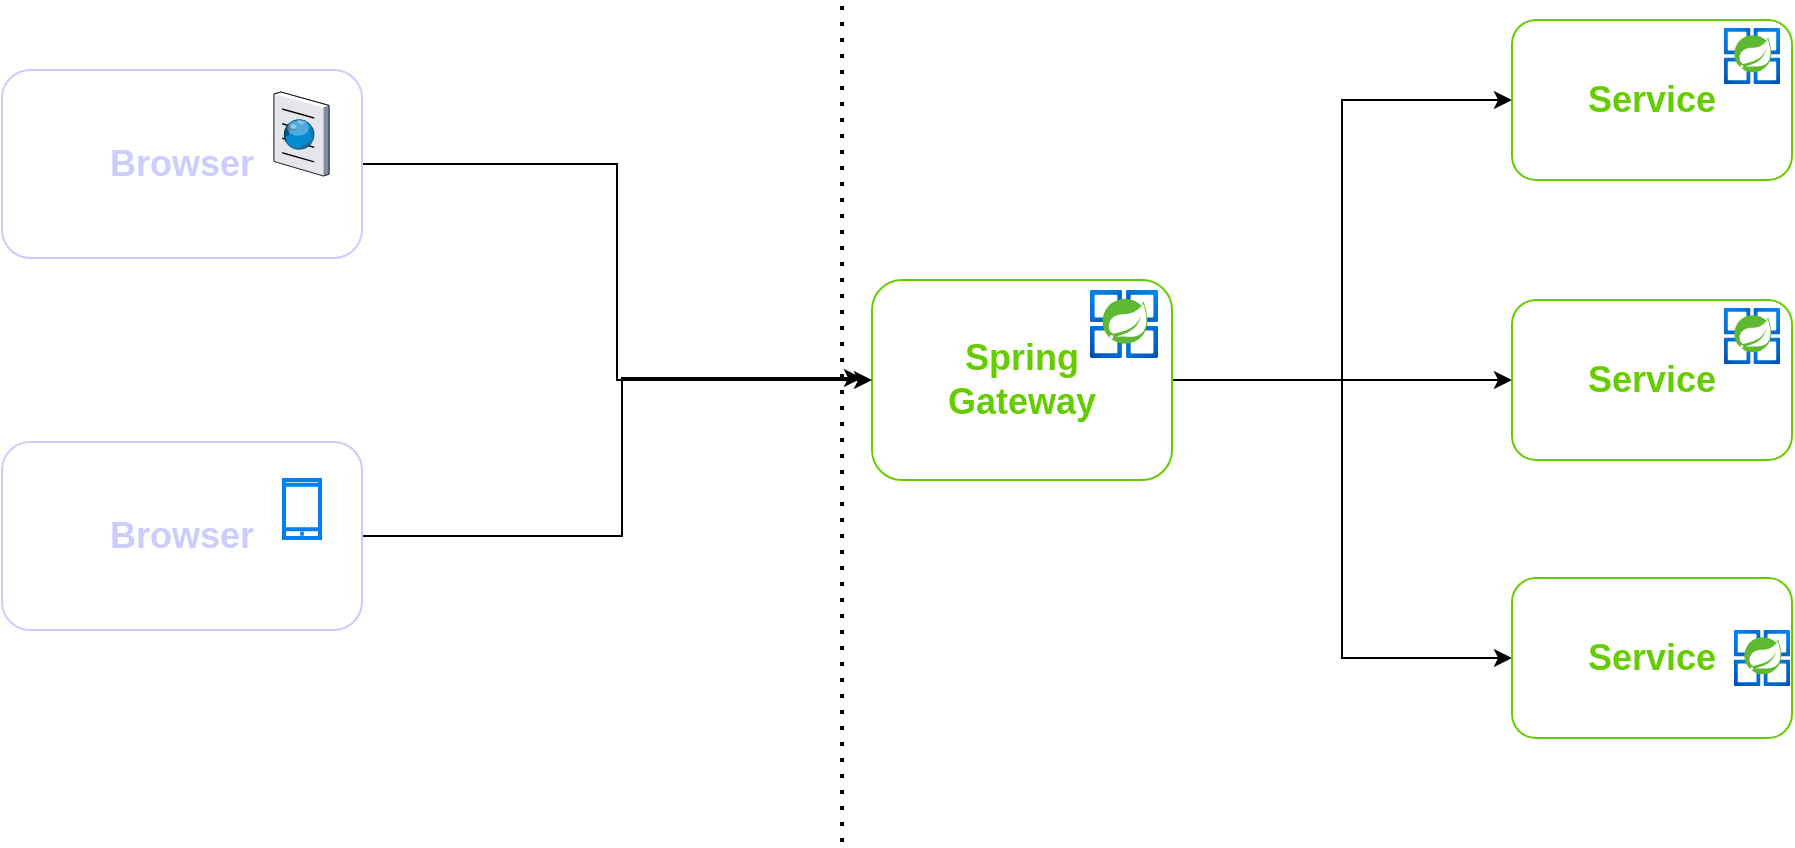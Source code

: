 <mxfile version="24.6.1" type="device">
  <diagram name="Página-1" id="Y6lVWvlvIXHhv1UZmIsb">
    <mxGraphModel dx="1105" dy="654" grid="1" gridSize="10" guides="1" tooltips="1" connect="1" arrows="1" fold="1" page="1" pageScale="1" pageWidth="1169" pageHeight="1654" math="0" shadow="0">
      <root>
        <mxCell id="0" />
        <mxCell id="1" parent="0" />
        <mxCell id="7e8oDPhd70WocuHZ76GW-13" style="edgeStyle=orthogonalEdgeStyle;rounded=0;orthogonalLoop=1;jettySize=auto;html=1;entryX=0;entryY=0.5;entryDx=0;entryDy=0;" edge="1" parent="1" source="7e8oDPhd70WocuHZ76GW-1" target="7e8oDPhd70WocuHZ76GW-11">
          <mxGeometry relative="1" as="geometry" />
        </mxCell>
        <mxCell id="7e8oDPhd70WocuHZ76GW-17" style="edgeStyle=orthogonalEdgeStyle;rounded=0;orthogonalLoop=1;jettySize=auto;html=1;entryX=0;entryY=0.5;entryDx=0;entryDy=0;" edge="1" parent="1" source="7e8oDPhd70WocuHZ76GW-1" target="7e8oDPhd70WocuHZ76GW-14">
          <mxGeometry relative="1" as="geometry" />
        </mxCell>
        <mxCell id="7e8oDPhd70WocuHZ76GW-18" style="edgeStyle=orthogonalEdgeStyle;rounded=0;orthogonalLoop=1;jettySize=auto;html=1;entryX=0;entryY=0.5;entryDx=0;entryDy=0;" edge="1" parent="1" source="7e8oDPhd70WocuHZ76GW-1" target="7e8oDPhd70WocuHZ76GW-8">
          <mxGeometry relative="1" as="geometry" />
        </mxCell>
        <mxCell id="7e8oDPhd70WocuHZ76GW-1" value="Spring&lt;br style=&quot;font-size: 18px;&quot;&gt;Gateway" style="rounded=1;whiteSpace=wrap;html=1;strokeColor=#66CC00;fontColor=#66CC00;fontStyle=1;fontSize=18;" vertex="1" parent="1">
          <mxGeometry x="485" y="241" width="150" height="100" as="geometry" />
        </mxCell>
        <mxCell id="7e8oDPhd70WocuHZ76GW-7" value="" style="image;aspect=fixed;html=1;points=[];align=center;fontSize=12;image=img/lib/azure2/compute/Azure_Spring_Cloud.svg;" vertex="1" parent="1">
          <mxGeometry x="594" y="246" width="34" height="34" as="geometry" />
        </mxCell>
        <mxCell id="7e8oDPhd70WocuHZ76GW-8" value="Service" style="rounded=1;whiteSpace=wrap;html=1;strokeColor=#66CC00;fontColor=#66CC00;fontStyle=1;fontSize=18;" vertex="1" parent="1">
          <mxGeometry x="805" y="111" width="140" height="80" as="geometry" />
        </mxCell>
        <mxCell id="7e8oDPhd70WocuHZ76GW-10" value="" style="image;aspect=fixed;html=1;points=[];align=center;fontSize=12;image=img/lib/azure2/compute/Azure_Spring_Cloud.svg;" vertex="1" parent="1">
          <mxGeometry x="911" y="115" width="28" height="28" as="geometry" />
        </mxCell>
        <mxCell id="7e8oDPhd70WocuHZ76GW-11" value="Service" style="rounded=1;whiteSpace=wrap;html=1;strokeColor=#66CC00;fontColor=#66CC00;fontStyle=1;fontSize=18;" vertex="1" parent="1">
          <mxGeometry x="805" y="251" width="140" height="80" as="geometry" />
        </mxCell>
        <mxCell id="7e8oDPhd70WocuHZ76GW-12" value="" style="image;aspect=fixed;html=1;points=[];align=center;fontSize=12;image=img/lib/azure2/compute/Azure_Spring_Cloud.svg;" vertex="1" parent="1">
          <mxGeometry x="911" y="255" width="28" height="28" as="geometry" />
        </mxCell>
        <mxCell id="7e8oDPhd70WocuHZ76GW-14" value="Service" style="rounded=1;whiteSpace=wrap;html=1;strokeColor=#66CC00;fontColor=#66CC00;fontStyle=1;fontSize=18;" vertex="1" parent="1">
          <mxGeometry x="805" y="390" width="140" height="80" as="geometry" />
        </mxCell>
        <mxCell id="7e8oDPhd70WocuHZ76GW-16" value="" style="image;aspect=fixed;html=1;points=[];align=center;fontSize=12;image=img/lib/azure2/compute/Azure_Spring_Cloud.svg;" vertex="1" parent="1">
          <mxGeometry x="916" y="416" width="28" height="28" as="geometry" />
        </mxCell>
        <mxCell id="7e8oDPhd70WocuHZ76GW-19" value="" style="endArrow=none;dashed=1;html=1;dashPattern=1 3;strokeWidth=2;rounded=0;" edge="1" parent="1">
          <mxGeometry width="50" height="50" relative="1" as="geometry">
            <mxPoint x="470" y="522" as="sourcePoint" />
            <mxPoint x="470" y="102" as="targetPoint" />
          </mxGeometry>
        </mxCell>
        <mxCell id="7e8oDPhd70WocuHZ76GW-24" style="edgeStyle=orthogonalEdgeStyle;rounded=0;orthogonalLoop=1;jettySize=auto;html=1;entryX=0;entryY=0.5;entryDx=0;entryDy=0;" edge="1" parent="1" source="7e8oDPhd70WocuHZ76GW-22" target="7e8oDPhd70WocuHZ76GW-1">
          <mxGeometry relative="1" as="geometry" />
        </mxCell>
        <mxCell id="7e8oDPhd70WocuHZ76GW-22" value="&lt;font style=&quot;font-size: 18px;&quot;&gt;Browser&lt;/font&gt;" style="rounded=1;whiteSpace=wrap;html=1;fontColor=#CCCCFF;strokeColor=#CCCCFF;fontStyle=1" vertex="1" parent="1">
          <mxGeometry x="50" y="136" width="180" height="94" as="geometry" />
        </mxCell>
        <mxCell id="7e8oDPhd70WocuHZ76GW-23" value="" style="verticalLabelPosition=bottom;sketch=0;aspect=fixed;html=1;verticalAlign=top;strokeColor=none;align=center;outlineConnect=0;shape=mxgraph.citrix.browser;" vertex="1" parent="1">
          <mxGeometry x="186" y="147" width="27.5" height="41.97" as="geometry" />
        </mxCell>
        <mxCell id="7e8oDPhd70WocuHZ76GW-29" style="edgeStyle=orthogonalEdgeStyle;rounded=0;orthogonalLoop=1;jettySize=auto;html=1;" edge="1" parent="1" source="7e8oDPhd70WocuHZ76GW-25">
          <mxGeometry relative="1" as="geometry">
            <mxPoint x="480" y="290" as="targetPoint" />
            <Array as="points">
              <mxPoint x="360" y="369" />
              <mxPoint x="360" y="290" />
            </Array>
          </mxGeometry>
        </mxCell>
        <mxCell id="7e8oDPhd70WocuHZ76GW-25" value="&lt;font style=&quot;font-size: 18px;&quot;&gt;Browser&lt;/font&gt;" style="rounded=1;whiteSpace=wrap;html=1;fontColor=#CCCCFF;strokeColor=#CCCCFF;fontStyle=1" vertex="1" parent="1">
          <mxGeometry x="50" y="322" width="180" height="94" as="geometry" />
        </mxCell>
        <mxCell id="7e8oDPhd70WocuHZ76GW-27" value="" style="html=1;verticalLabelPosition=bottom;align=center;labelBackgroundColor=#ffffff;verticalAlign=top;strokeWidth=2;strokeColor=#0080F0;shadow=0;dashed=0;shape=mxgraph.ios7.icons.smartphone;" vertex="1" parent="1">
          <mxGeometry x="191" y="341" width="18" height="29" as="geometry" />
        </mxCell>
      </root>
    </mxGraphModel>
  </diagram>
</mxfile>
